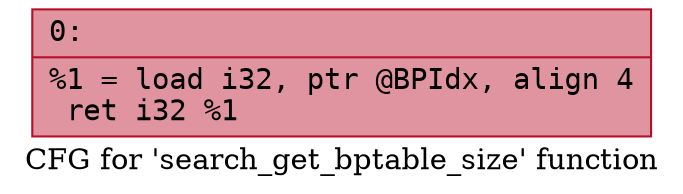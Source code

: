 digraph "CFG for 'search_get_bptable_size' function" {
	label="CFG for 'search_get_bptable_size' function";

	Node0x6000020014a0 [shape=record,color="#b70d28ff", style=filled, fillcolor="#b70d2870" fontname="Courier",label="{0:\l|  %1 = load i32, ptr @BPIdx, align 4\l  ret i32 %1\l}"];
}
